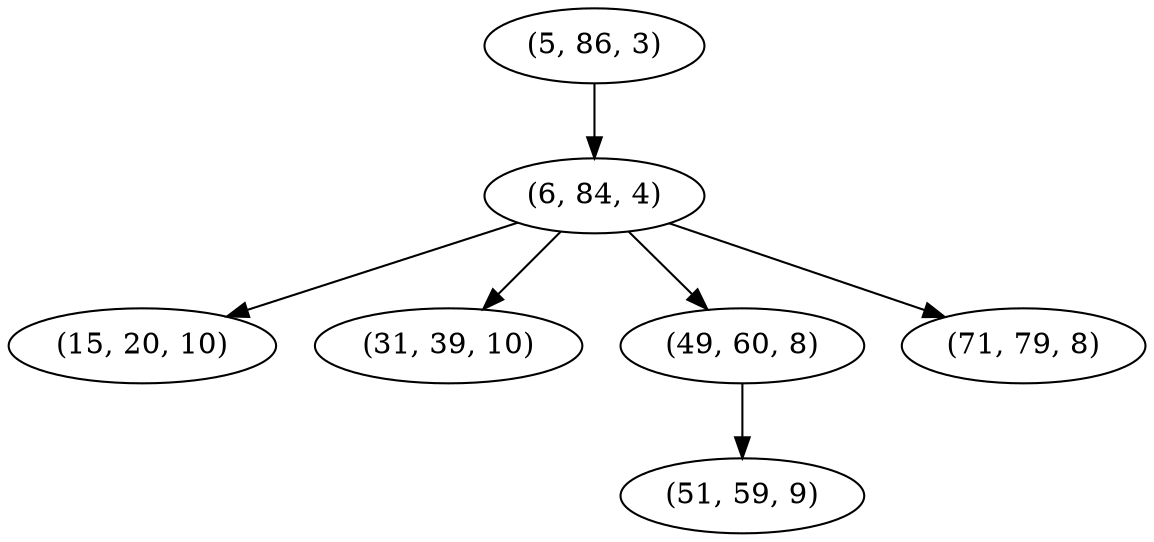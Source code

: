 digraph tree {
    "(5, 86, 3)";
    "(6, 84, 4)";
    "(15, 20, 10)";
    "(31, 39, 10)";
    "(49, 60, 8)";
    "(51, 59, 9)";
    "(71, 79, 8)";
    "(5, 86, 3)" -> "(6, 84, 4)";
    "(6, 84, 4)" -> "(15, 20, 10)";
    "(6, 84, 4)" -> "(31, 39, 10)";
    "(6, 84, 4)" -> "(49, 60, 8)";
    "(6, 84, 4)" -> "(71, 79, 8)";
    "(49, 60, 8)" -> "(51, 59, 9)";
}

